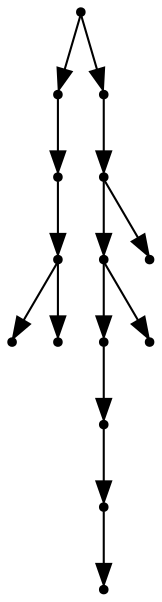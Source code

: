 digraph {
  14 [shape=point];
  4 [shape=point];
  3 [shape=point];
  2 [shape=point];
  0 [shape=point];
  1 [shape=point];
  13 [shape=point];
  12 [shape=point];
  10 [shape=point];
  8 [shape=point];
  7 [shape=point];
  6 [shape=point];
  5 [shape=point];
  9 [shape=point];
  11 [shape=point];
14 -> 4;
4 -> 3;
3 -> 2;
2 -> 0;
2 -> 1;
14 -> 13;
13 -> 12;
12 -> 10;
10 -> 8;
8 -> 7;
7 -> 6;
6 -> 5;
10 -> 9;
12 -> 11;
}
